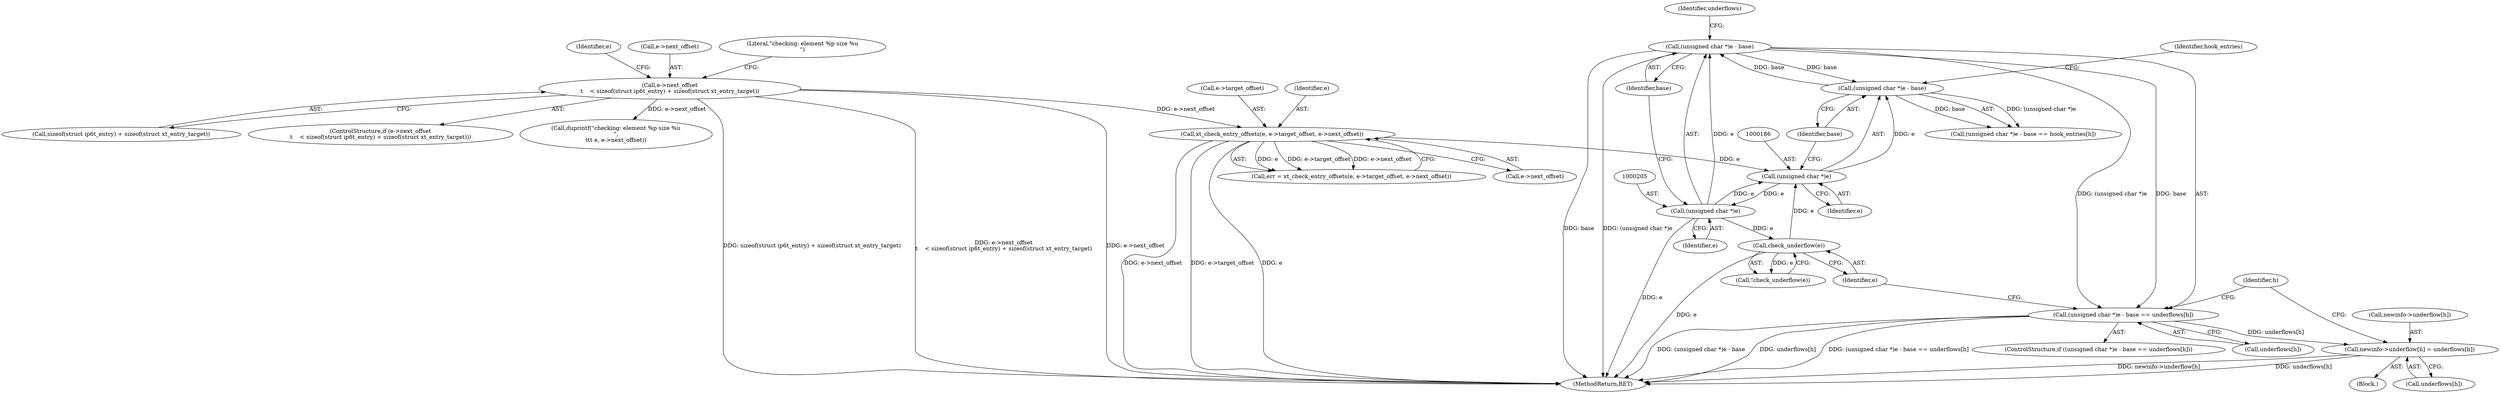 digraph "1_linux_ce683e5f9d045e5d67d1312a42b359cb2ab2a13c_4@array" {
"1000222" [label="(Call,newinfo->underflow[h] = underflows[h])"];
"1000202" [label="(Call,(unsigned char *)e - base == underflows[h])"];
"1000203" [label="(Call,(unsigned char *)e - base)"];
"1000204" [label="(Call,(unsigned char *)e)"];
"1000185" [label="(Call,(unsigned char *)e)"];
"1000152" [label="(Call,xt_check_entry_offsets(e, e->target_offset, e->next_offset))"];
"1000121" [label="(Call,e->next_offset\n\t    < sizeof(struct ip6t_entry) + sizeof(struct xt_entry_target))"];
"1000214" [label="(Call,check_underflow(e))"];
"1000184" [label="(Call,(unsigned char *)e - base)"];
"1000157" [label="(Call,e->next_offset)"];
"1000154" [label="(Call,e->target_offset)"];
"1000228" [label="(Call,underflows[h])"];
"1000183" [label="(Call,(unsigned char *)e - base == hook_entries[h])"];
"1000153" [label="(Identifier,e)"];
"1000203" [label="(Call,(unsigned char *)e - base)"];
"1000150" [label="(Call,err = xt_check_entry_offsets(e, e->target_offset, e->next_offset))"];
"1000223" [label="(Call,newinfo->underflow[h])"];
"1000206" [label="(Identifier,e)"];
"1000239" [label="(MethodReturn,RET)"];
"1000209" [label="(Identifier,underflows)"];
"1000190" [label="(Identifier,hook_entries)"];
"1000185" [label="(Call,(unsigned char *)e)"];
"1000222" [label="(Call,newinfo->underflow[h] = underflows[h])"];
"1000131" [label="(Call,duprintf(\"checking: element %p size %u\n\",\n\t\t\t e, e->next_offset))"];
"1000202" [label="(Call,(unsigned char *)e - base == underflows[h])"];
"1000211" [label="(Block,)"];
"1000145" [label="(Identifier,e)"];
"1000184" [label="(Call,(unsigned char *)e - base)"];
"1000122" [label="(Call,e->next_offset)"];
"1000187" [label="(Identifier,e)"];
"1000152" [label="(Call,xt_check_entry_offsets(e, e->target_offset, e->next_offset))"];
"1000207" [label="(Identifier,base)"];
"1000201" [label="(ControlStructure,if ((unsigned char *)e - base == underflows[h]))"];
"1000125" [label="(Call,sizeof(struct ip6t_entry) + sizeof(struct xt_entry_target))"];
"1000132" [label="(Literal,\"checking: element %p size %u\n\")"];
"1000214" [label="(Call,check_underflow(e))"];
"1000120" [label="(ControlStructure,if (e->next_offset\n\t    < sizeof(struct ip6t_entry) + sizeof(struct xt_entry_target)))"];
"1000204" [label="(Call,(unsigned char *)e)"];
"1000188" [label="(Identifier,base)"];
"1000208" [label="(Call,underflows[h])"];
"1000121" [label="(Call,e->next_offset\n\t    < sizeof(struct ip6t_entry) + sizeof(struct xt_entry_target))"];
"1000213" [label="(Call,!check_underflow(e))"];
"1000172" [label="(Identifier,h)"];
"1000215" [label="(Identifier,e)"];
"1000222" -> "1000211"  [label="AST: "];
"1000222" -> "1000228"  [label="CFG: "];
"1000223" -> "1000222"  [label="AST: "];
"1000228" -> "1000222"  [label="AST: "];
"1000172" -> "1000222"  [label="CFG: "];
"1000222" -> "1000239"  [label="DDG: newinfo->underflow[h]"];
"1000222" -> "1000239"  [label="DDG: underflows[h]"];
"1000202" -> "1000222"  [label="DDG: underflows[h]"];
"1000202" -> "1000201"  [label="AST: "];
"1000202" -> "1000208"  [label="CFG: "];
"1000203" -> "1000202"  [label="AST: "];
"1000208" -> "1000202"  [label="AST: "];
"1000215" -> "1000202"  [label="CFG: "];
"1000172" -> "1000202"  [label="CFG: "];
"1000202" -> "1000239"  [label="DDG: (unsigned char *)e - base"];
"1000202" -> "1000239"  [label="DDG: underflows[h]"];
"1000202" -> "1000239"  [label="DDG: (unsigned char *)e - base == underflows[h]"];
"1000203" -> "1000202"  [label="DDG: (unsigned char *)e"];
"1000203" -> "1000202"  [label="DDG: base"];
"1000203" -> "1000207"  [label="CFG: "];
"1000204" -> "1000203"  [label="AST: "];
"1000207" -> "1000203"  [label="AST: "];
"1000209" -> "1000203"  [label="CFG: "];
"1000203" -> "1000239"  [label="DDG: base"];
"1000203" -> "1000239"  [label="DDG: (unsigned char *)e"];
"1000203" -> "1000184"  [label="DDG: base"];
"1000204" -> "1000203"  [label="DDG: e"];
"1000184" -> "1000203"  [label="DDG: base"];
"1000204" -> "1000206"  [label="CFG: "];
"1000205" -> "1000204"  [label="AST: "];
"1000206" -> "1000204"  [label="AST: "];
"1000207" -> "1000204"  [label="CFG: "];
"1000204" -> "1000239"  [label="DDG: e"];
"1000204" -> "1000185"  [label="DDG: e"];
"1000185" -> "1000204"  [label="DDG: e"];
"1000204" -> "1000214"  [label="DDG: e"];
"1000185" -> "1000184"  [label="AST: "];
"1000185" -> "1000187"  [label="CFG: "];
"1000186" -> "1000185"  [label="AST: "];
"1000187" -> "1000185"  [label="AST: "];
"1000188" -> "1000185"  [label="CFG: "];
"1000185" -> "1000184"  [label="DDG: e"];
"1000152" -> "1000185"  [label="DDG: e"];
"1000214" -> "1000185"  [label="DDG: e"];
"1000152" -> "1000150"  [label="AST: "];
"1000152" -> "1000157"  [label="CFG: "];
"1000153" -> "1000152"  [label="AST: "];
"1000154" -> "1000152"  [label="AST: "];
"1000157" -> "1000152"  [label="AST: "];
"1000150" -> "1000152"  [label="CFG: "];
"1000152" -> "1000239"  [label="DDG: e->next_offset"];
"1000152" -> "1000239"  [label="DDG: e->target_offset"];
"1000152" -> "1000239"  [label="DDG: e"];
"1000152" -> "1000150"  [label="DDG: e"];
"1000152" -> "1000150"  [label="DDG: e->target_offset"];
"1000152" -> "1000150"  [label="DDG: e->next_offset"];
"1000121" -> "1000152"  [label="DDG: e->next_offset"];
"1000121" -> "1000120"  [label="AST: "];
"1000121" -> "1000125"  [label="CFG: "];
"1000122" -> "1000121"  [label="AST: "];
"1000125" -> "1000121"  [label="AST: "];
"1000132" -> "1000121"  [label="CFG: "];
"1000145" -> "1000121"  [label="CFG: "];
"1000121" -> "1000239"  [label="DDG: sizeof(struct ip6t_entry) + sizeof(struct xt_entry_target)"];
"1000121" -> "1000239"  [label="DDG: e->next_offset\n\t    < sizeof(struct ip6t_entry) + sizeof(struct xt_entry_target)"];
"1000121" -> "1000239"  [label="DDG: e->next_offset"];
"1000121" -> "1000131"  [label="DDG: e->next_offset"];
"1000214" -> "1000213"  [label="AST: "];
"1000214" -> "1000215"  [label="CFG: "];
"1000215" -> "1000214"  [label="AST: "];
"1000213" -> "1000214"  [label="CFG: "];
"1000214" -> "1000239"  [label="DDG: e"];
"1000214" -> "1000213"  [label="DDG: e"];
"1000184" -> "1000183"  [label="AST: "];
"1000184" -> "1000188"  [label="CFG: "];
"1000188" -> "1000184"  [label="AST: "];
"1000190" -> "1000184"  [label="CFG: "];
"1000184" -> "1000183"  [label="DDG: (unsigned char *)e"];
"1000184" -> "1000183"  [label="DDG: base"];
}

